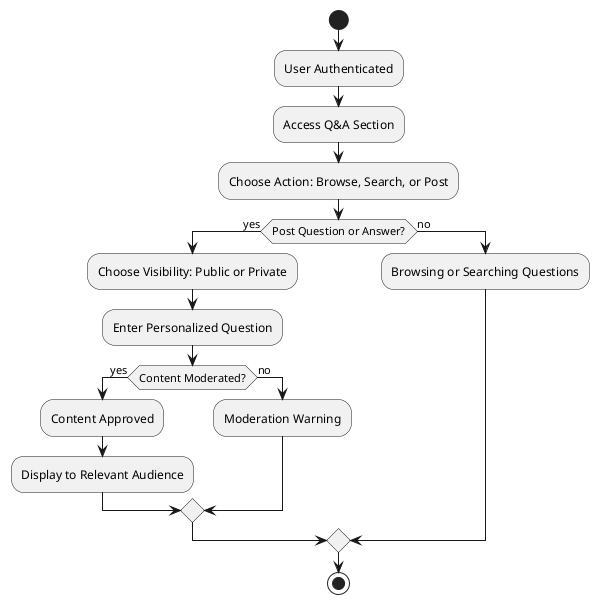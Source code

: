 @startuml
start
:User Authenticated;
:Access Q&A Section;
:Choose Action: Browse, Search, or Post;
if (Post Question or Answer?) then (yes)
  :Choose Visibility: Public or Private;
  :Enter Personalized Question;
  if (Content Moderated?) then (yes)
    :Content Approved;
    :Display to Relevant Audience;
  else (no)
    :Moderation Warning;
  endif
else (no)
  :Browsing or Searching Questions;
endif
stop
@enduml
